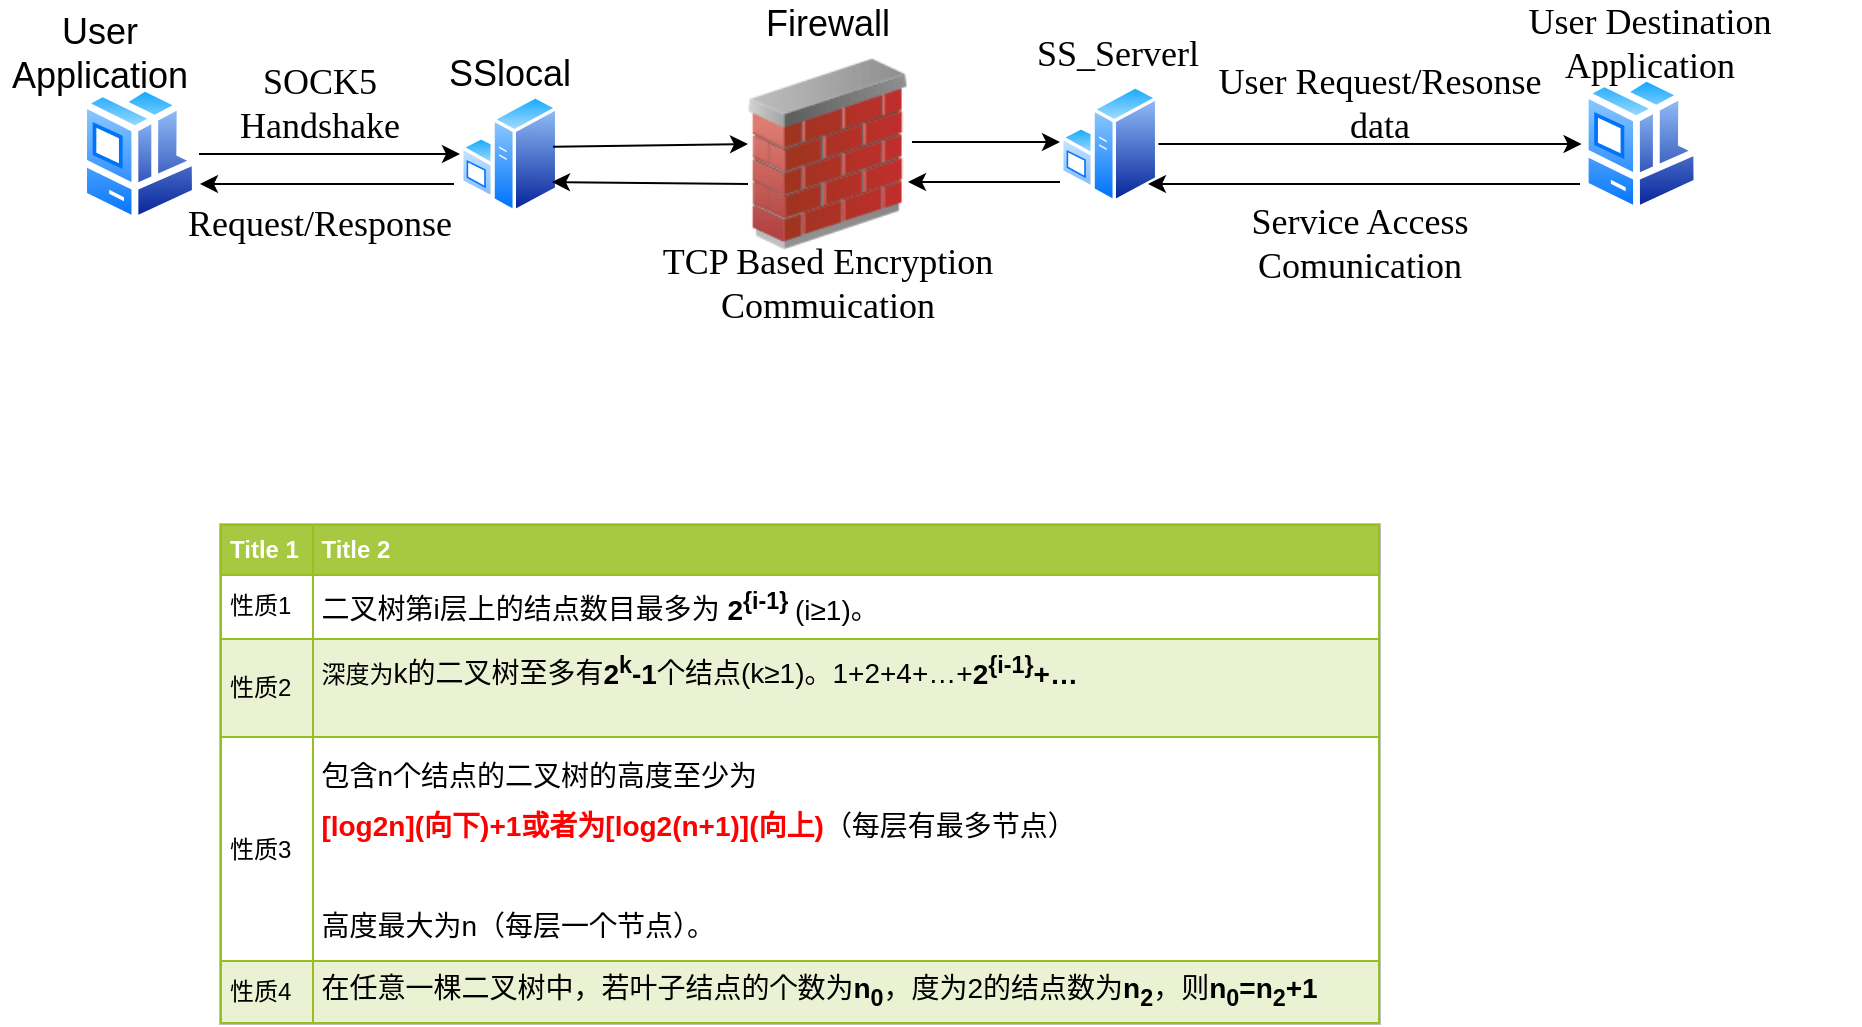 <mxfile version="12.9.2" type="device"><diagram id="HDlLX1XoihIRqLxsPG7Y" name="第 1 页"><mxGraphModel dx="793" dy="441" grid="1" gridSize="10" guides="1" tooltips="1" connect="1" arrows="1" fold="1" page="1" pageScale="1" pageWidth="827" pageHeight="1169" math="0" shadow="0"><root><mxCell id="0"/><mxCell id="1" parent="0"/><mxCell id="qCsp8wMOxmH-r-pCYgMx-1" value="" style="aspect=fixed;perimeter=ellipsePerimeter;html=1;align=center;shadow=0;dashed=0;spacingTop=3;image;image=img/lib/active_directory/workstation_client.svg;" vertex="1" parent="1"><mxGeometry x="60" y="80" width="59.5" height="70" as="geometry"/></mxCell><mxCell id="qCsp8wMOxmH-r-pCYgMx-2" value="" style="aspect=fixed;perimeter=ellipsePerimeter;html=1;align=center;shadow=0;dashed=0;spacingTop=3;image;image=img/lib/active_directory/windows_server.svg;" vertex="1" parent="1"><mxGeometry x="250" y="85" width="49.2" height="60" as="geometry"/></mxCell><mxCell id="qCsp8wMOxmH-r-pCYgMx-3" value="" style="image;html=1;labelBackgroundColor=#ffffff;image=img/lib/clip_art/networking/Firewall_02_128x128.png" vertex="1" parent="1"><mxGeometry x="394" y="50" width="80" height="130" as="geometry"/></mxCell><mxCell id="qCsp8wMOxmH-r-pCYgMx-5" value="" style="aspect=fixed;perimeter=ellipsePerimeter;html=1;align=center;shadow=0;dashed=0;spacingTop=3;image;image=img/lib/active_directory/windows_server.svg;" vertex="1" parent="1"><mxGeometry x="550" y="80" width="49.2" height="60" as="geometry"/></mxCell><mxCell id="qCsp8wMOxmH-r-pCYgMx-6" value="" style="aspect=fixed;perimeter=ellipsePerimeter;html=1;align=center;shadow=0;dashed=0;spacingTop=3;image;image=img/lib/active_directory/workstation_client.svg;imageBackground=#ffffff;" vertex="1" parent="1"><mxGeometry x="810.8" y="75" width="59.5" height="70" as="geometry"/></mxCell><mxCell id="qCsp8wMOxmH-r-pCYgMx-7" value="" style="endArrow=classic;html=1;entryX=0;entryY=0.5;entryDx=0;entryDy=0;" edge="1" parent="1" source="qCsp8wMOxmH-r-pCYgMx-1" target="qCsp8wMOxmH-r-pCYgMx-2"><mxGeometry width="50" height="50" relative="1" as="geometry"><mxPoint x="140" y="130" as="sourcePoint"/><mxPoint x="190" y="80" as="targetPoint"/></mxGeometry></mxCell><mxCell id="qCsp8wMOxmH-r-pCYgMx-8" value="&lt;font style=&quot;font-size: 18px&quot; face=&quot;Times New Roman&quot;&gt;SOCK5&lt;br&gt;Handshake&lt;/font&gt;" style="text;html=1;strokeColor=none;fillColor=none;align=center;verticalAlign=middle;whiteSpace=wrap;rounded=0;" vertex="1" parent="1"><mxGeometry x="160" y="80" width="40" height="20" as="geometry"/></mxCell><mxCell id="qCsp8wMOxmH-r-pCYgMx-9" value="" style="endArrow=classic;html=1;exitX=-0.061;exitY=0.75;exitDx=0;exitDy=0;exitPerimeter=0;" edge="1" parent="1" source="qCsp8wMOxmH-r-pCYgMx-2"><mxGeometry width="50" height="50" relative="1" as="geometry"><mxPoint x="190" y="190" as="sourcePoint"/><mxPoint x="120" y="130" as="targetPoint"/></mxGeometry></mxCell><mxCell id="qCsp8wMOxmH-r-pCYgMx-10" value="&lt;font style=&quot;font-size: 18px&quot; face=&quot;Times New Roman&quot;&gt;Request/Response&lt;/font&gt;" style="text;html=1;strokeColor=none;fillColor=none;align=center;verticalAlign=middle;whiteSpace=wrap;rounded=0;" vertex="1" parent="1"><mxGeometry x="160" y="140" width="40" height="20" as="geometry"/></mxCell><mxCell id="qCsp8wMOxmH-r-pCYgMx-11" value="&lt;font style=&quot;font-size: 18px&quot;&gt;Firewall&lt;/font&gt;" style="text;html=1;strokeColor=none;fillColor=none;align=center;verticalAlign=middle;whiteSpace=wrap;rounded=0;" vertex="1" parent="1"><mxGeometry x="414" y="40" width="40" height="20" as="geometry"/></mxCell><mxCell id="qCsp8wMOxmH-r-pCYgMx-14" value="&lt;font style=&quot;font-size: 18px&quot; face=&quot;Times New Roman&quot;&gt;TCP Based Encryption Commuication&lt;/font&gt;" style="text;html=1;strokeColor=none;fillColor=none;align=center;verticalAlign=middle;whiteSpace=wrap;rounded=0;" vertex="1" parent="1"><mxGeometry x="344" y="170" width="180" height="20" as="geometry"/></mxCell><mxCell id="qCsp8wMOxmH-r-pCYgMx-16" value="" style="endArrow=classic;html=1;exitX=1;exitY=0.25;exitDx=0;exitDy=0;entryX=0;entryY=0.462;entryDx=0;entryDy=0;entryPerimeter=0;" edge="1" parent="1" target="qCsp8wMOxmH-r-pCYgMx-3"><mxGeometry width="50" height="50" relative="1" as="geometry"><mxPoint x="296.492" y="111.317" as="sourcePoint"/><mxPoint x="390" y="110" as="targetPoint"/></mxGeometry></mxCell><mxCell id="qCsp8wMOxmH-r-pCYgMx-17" value="" style="endArrow=classic;html=1;exitX=-0.061;exitY=0.75;exitDx=0;exitDy=0;exitPerimeter=0;" edge="1" parent="1"><mxGeometry width="50" height="50" relative="1" as="geometry"><mxPoint x="393.999" y="130" as="sourcePoint"/><mxPoint x="296" y="129" as="targetPoint"/></mxGeometry></mxCell><mxCell id="qCsp8wMOxmH-r-pCYgMx-18" value="&lt;font style=&quot;font-size: 18px&quot;&gt;SSlocal&lt;/font&gt;" style="text;html=1;strokeColor=none;fillColor=none;align=center;verticalAlign=middle;whiteSpace=wrap;rounded=0;" vertex="1" parent="1"><mxGeometry x="255" y="65" width="40" height="20" as="geometry"/></mxCell><mxCell id="qCsp8wMOxmH-r-pCYgMx-19" value="&lt;font style=&quot;font-size: 18px&quot; face=&quot;Times New Roman&quot;&gt;SS_Serverl&lt;/font&gt;" style="text;html=1;strokeColor=none;fillColor=none;align=center;verticalAlign=middle;whiteSpace=wrap;rounded=0;" vertex="1" parent="1"><mxGeometry x="559.2" y="55" width="40" height="20" as="geometry"/></mxCell><mxCell id="qCsp8wMOxmH-r-pCYgMx-20" value="&lt;font style=&quot;font-size: 18px&quot;&gt;User Application&lt;/font&gt;" style="text;html=1;strokeColor=none;fillColor=none;align=center;verticalAlign=middle;whiteSpace=wrap;rounded=0;" vertex="1" parent="1"><mxGeometry x="20" y="55" width="100" height="20" as="geometry"/></mxCell><mxCell id="qCsp8wMOxmH-r-pCYgMx-21" value="&lt;font style=&quot;font-size: 18px&quot; face=&quot;Times New Roman&quot;&gt;User Destination Application&lt;/font&gt;" style="text;html=1;strokeColor=none;fillColor=none;align=center;verticalAlign=middle;whiteSpace=wrap;rounded=0;" vertex="1" parent="1"><mxGeometry x="740" y="50" width="210" height="20" as="geometry"/></mxCell><mxCell id="qCsp8wMOxmH-r-pCYgMx-22" value="" style="endArrow=classic;html=1;" edge="1" parent="1"><mxGeometry width="50" height="50" relative="1" as="geometry"><mxPoint x="476" y="109" as="sourcePoint"/><mxPoint x="550" y="109" as="targetPoint"/></mxGeometry></mxCell><mxCell id="qCsp8wMOxmH-r-pCYgMx-24" value="" style="endArrow=classic;html=1;" edge="1" parent="1"><mxGeometry width="50" height="50" relative="1" as="geometry"><mxPoint x="550" y="129" as="sourcePoint"/><mxPoint x="474" y="129" as="targetPoint"/></mxGeometry></mxCell><mxCell id="qCsp8wMOxmH-r-pCYgMx-25" value="" style="endArrow=classic;html=1;entryX=0;entryY=0.5;entryDx=0;entryDy=0;exitX=1;exitY=0.5;exitDx=0;exitDy=0;" edge="1" parent="1" source="qCsp8wMOxmH-r-pCYgMx-5" target="qCsp8wMOxmH-r-pCYgMx-6"><mxGeometry width="50" height="50" relative="1" as="geometry"><mxPoint x="610" y="110" as="sourcePoint"/><mxPoint x="664" y="109.5" as="targetPoint"/></mxGeometry></mxCell><mxCell id="qCsp8wMOxmH-r-pCYgMx-26" value="" style="endArrow=classic;html=1;" edge="1" parent="1"><mxGeometry width="50" height="50" relative="1" as="geometry"><mxPoint x="810" y="130" as="sourcePoint"/><mxPoint x="594" y="130" as="targetPoint"/></mxGeometry></mxCell><mxCell id="qCsp8wMOxmH-r-pCYgMx-27" value="&lt;font face=&quot;Times New Roman&quot;&gt;&lt;span style=&quot;font-size: 18px&quot;&gt;User Request/Resonse data&lt;/span&gt;&lt;/font&gt;" style="text;html=1;strokeColor=none;fillColor=none;align=center;verticalAlign=middle;whiteSpace=wrap;rounded=0;" vertex="1" parent="1"><mxGeometry x="620" y="80" width="180" height="20" as="geometry"/></mxCell><mxCell id="qCsp8wMOxmH-r-pCYgMx-28" value="&lt;font face=&quot;Times New Roman&quot;&gt;&lt;span style=&quot;font-size: 18px&quot;&gt;Service Access Comunication&lt;/span&gt;&lt;/font&gt;" style="text;html=1;strokeColor=none;fillColor=none;align=center;verticalAlign=middle;whiteSpace=wrap;rounded=0;" vertex="1" parent="1"><mxGeometry x="600" y="150" width="200" height="20" as="geometry"/></mxCell><mxCell id="qCsp8wMOxmH-r-pCYgMx-31" value="&lt;table border=&quot;1&quot; width=&quot;100%&quot; cellpadding=&quot;4&quot; style=&quot;width: 100% ; height: 100% ; border-collapse: collapse&quot;&gt;&lt;tbody&gt;&lt;tr style=&quot;background-color: #a7c942 ; color: #ffffff ; border: 1px solid #98bf21&quot;&gt;&lt;th align=&quot;left&quot;&gt;Title 1&lt;/th&gt;&lt;th align=&quot;left&quot;&gt;Title 2&lt;/th&gt;&lt;/tr&gt;&lt;tr style=&quot;border: 1px solid #98bf21&quot;&gt;&lt;td&gt;性质1&lt;/td&gt;&lt;td&gt;&lt;span style=&quot;font-size: 10.5pt&quot;&gt;二叉树第&lt;/span&gt;&lt;span lang=&quot;EN-US&quot; style=&quot;font-size: 10.5pt ; font-family: &amp;#34;helvetica&amp;#34; , sans-serif&quot;&gt;i&lt;/span&gt;&lt;span style=&quot;font-size: 10.5pt&quot;&gt;层上的结点数目最多为&lt;/span&gt;&lt;span lang=&quot;EN-US&quot; style=&quot;font-size: 10.5pt ; font-family: &amp;#34;helvetica&amp;#34; , sans-serif&quot;&gt;&amp;nbsp;&lt;strong&gt;2&lt;sup&gt;{i-1}&lt;/sup&gt;&lt;/strong&gt;&lt;sup&gt;&amp;nbsp;&lt;/sup&gt;(i≥1)&lt;/span&gt;&lt;span style=&quot;font-size: 10.5pt&quot;&gt;。&lt;/span&gt;&lt;span lang=&quot;EN-US&quot; style=&quot;font-size: 10.5pt ; font-family: &amp;#34;helvetica&amp;#34; , sans-serif&quot;&gt;&lt;br&gt;&lt;/span&gt;&lt;/td&gt;&lt;/tr&gt;&lt;tr style=&quot;background-color: #eaf2d3 ; border: 1px solid #98bf21&quot;&gt;&lt;td&gt;性质2&lt;/td&gt;&lt;td&gt;深度为&lt;span lang=&quot;EN-US&quot; style=&quot;font-size: 10.5pt ; font-family: &amp;#34;helvetica&amp;#34; , sans-serif&quot;&gt;k&lt;/span&gt;&lt;span style=&quot;font-size: 10.5pt&quot;&gt;的二叉树至多有&lt;/span&gt;&lt;strong&gt;&lt;span lang=&quot;EN-US&quot; style=&quot;font-size: 10.5pt ; font-family: &amp;#34;helvetica&amp;#34; , sans-serif&quot;&gt;2&lt;sup&gt;k&lt;/sup&gt;-1&lt;/span&gt;&lt;/strong&gt;&lt;span style=&quot;font-size: 10.5pt&quot;&gt;个结点&lt;/span&gt;&lt;span lang=&quot;EN-US&quot; style=&quot;font-size: 10.5pt ; font-family: &amp;#34;helvetica&amp;#34; , sans-serif&quot;&gt;(k≥1)&lt;/span&gt;&lt;span style=&quot;font-size: 10.5pt&quot;&gt;。&lt;/span&gt;&lt;span lang=&quot;EN-US&quot; style=&quot;font-size: 10.5pt ; font-family: &amp;#34;helvetica&amp;#34; , sans-serif&quot;&gt;1+2+4+…+&lt;strong&gt;2&lt;sup&gt;{i-1}&lt;/sup&gt;+…&lt;/strong&gt;&lt;br&gt;&lt;br&gt;&lt;/span&gt;&lt;/td&gt;&lt;/tr&gt;&lt;tr style=&quot;border: 1px solid #98bf21&quot;&gt;&lt;td&gt;性质3&lt;/td&gt;&lt;td&gt;&lt;p style=&quot;margin: 0cm ; margin-bottom: 0.0pt ; line-height: 17.85pt ; background: white&quot;&gt;&lt;span style=&quot;font-size: 10.5pt&quot;&gt;包含&lt;/span&gt;&lt;span lang=&quot;EN-US&quot; style=&quot;font-size: 10.5pt ; font-family: &amp;#34;helvetica&amp;#34; , sans-serif&quot;&gt;n&lt;/span&gt;&lt;span style=&quot;font-size: 10.5pt&quot;&gt;个结点的二叉树的高度至少为&lt;/span&gt;&lt;/p&gt;&lt;p style=&quot;margin: 0cm ; margin-bottom: 0.0pt ; line-height: 17.85pt ; background: white&quot;&gt;&lt;strong&gt;&lt;span lang=&quot;EN-US&quot; style=&quot;font-size: 10.5pt ; font-family: &amp;#34;helvetica&amp;#34; , sans-serif ; color: red&quot;&gt;[log2n](&lt;/span&gt;&lt;/strong&gt;&lt;strong&gt;&lt;span style=&quot;font-size: 10.5pt ; color: red&quot;&gt;向下&lt;/span&gt;&lt;/strong&gt;&lt;strong&gt;&lt;span lang=&quot;EN-US&quot; style=&quot;font-size: 10.5pt ; font-family: &amp;#34;helvetica&amp;#34; , sans-serif ; color: red&quot;&gt;)+1&lt;/span&gt;&lt;/strong&gt;&lt;strong&gt;&lt;span style=&quot;font-size: 10.5pt ; color: red&quot;&gt;或者为&lt;/span&gt;&lt;/strong&gt;&lt;strong&gt;&lt;span lang=&quot;EN-US&quot; style=&quot;font-size: 10.5pt ; font-family: &amp;#34;helvetica&amp;#34; , sans-serif ; color: red&quot;&gt;[log2(n+1)](&lt;/span&gt;&lt;/strong&gt;&lt;strong&gt;&lt;span style=&quot;font-size: 10.5pt ; color: red&quot;&gt;向上&lt;/span&gt;&lt;/strong&gt;&lt;strong&gt;&lt;span lang=&quot;EN-US&quot; style=&quot;font-size: 10.5pt ; font-family: &amp;#34;helvetica&amp;#34; , sans-serif ; color: red&quot;&gt;)&lt;/span&gt;&lt;/strong&gt;&lt;span style=&quot;font-size: 10.5pt&quot;&gt;（每层有最多节点）&lt;/span&gt;&lt;span lang=&quot;EN-US&quot; style=&quot;font-size: 10.5pt ; font-family: &amp;#34;helvetica&amp;#34; , sans-serif&quot;&gt;&lt;/span&gt;&lt;/p&gt;&lt;br&gt;&lt;br&gt;&lt;span style=&quot;font-size: 10.5pt&quot;&gt;高度最大为&lt;/span&gt;&lt;span lang=&quot;EN-US&quot; style=&quot;font-size: 10.5pt ; font-family: &amp;#34;helvetica&amp;#34; , sans-serif&quot;&gt;n&lt;/span&gt;&lt;span style=&quot;font-size: 10.5pt&quot;&gt;（每层一个节点）。&lt;/span&gt;&lt;br&gt;&lt;/td&gt;&lt;/tr&gt;&lt;tr style=&quot;background-color: #eaf2d3 ; border: 1px solid #98bf21&quot;&gt;&lt;td&gt;性质4&lt;/td&gt;&lt;td&gt;&lt;span style=&quot;font-size: 10.5pt&quot;&gt;在任意一棵二叉树中，若叶子结点的个数为&lt;/span&gt;&lt;strong&gt;&lt;span lang=&quot;EN-US&quot; style=&quot;font-size: 10.5pt ; font-family: &amp;#34;helvetica&amp;#34; , sans-serif&quot;&gt;n&lt;sub&gt;0&lt;/sub&gt;&lt;/span&gt;&lt;/strong&gt;&lt;span style=&quot;font-size: 10.5pt&quot;&gt;，度为&lt;/span&gt;&lt;span lang=&quot;EN-US&quot; style=&quot;font-size: 10.5pt ; font-family: &amp;#34;helvetica&amp;#34; , sans-serif&quot;&gt;2&lt;/span&gt;&lt;span style=&quot;font-size: 10.5pt&quot;&gt;的结点数为&lt;/span&gt;&lt;strong&gt;&lt;span lang=&quot;EN-US&quot; style=&quot;font-size: 10.5pt ; font-family: &amp;#34;helvetica&amp;#34; , sans-serif&quot;&gt;n&lt;sub&gt;2&lt;/sub&gt;&lt;/span&gt;&lt;/strong&gt;&lt;span style=&quot;font-size: 10.5pt&quot;&gt;，则&lt;/span&gt;&lt;strong&gt;&lt;span lang=&quot;EN-US&quot; style=&quot;font-size: 10.5pt ; font-family: &amp;#34;helvetica&amp;#34; , sans-serif&quot;&gt;n&lt;sub&gt;0&lt;/sub&gt;=n&lt;sub&gt;2&lt;/sub&gt;+1&lt;/span&gt;&lt;/strong&gt;&lt;br&gt;&lt;/td&gt;&lt;/tr&gt;&lt;/tbody&gt;&lt;/table&gt;" style="text;html=1;strokeColor=#c0c0c0;fillColor=#ffffff;overflow=fill;rounded=0;" vertex="1" parent="1"><mxGeometry x="130" y="300" width="580" height="250" as="geometry"/></mxCell></root></mxGraphModel></diagram></mxfile>